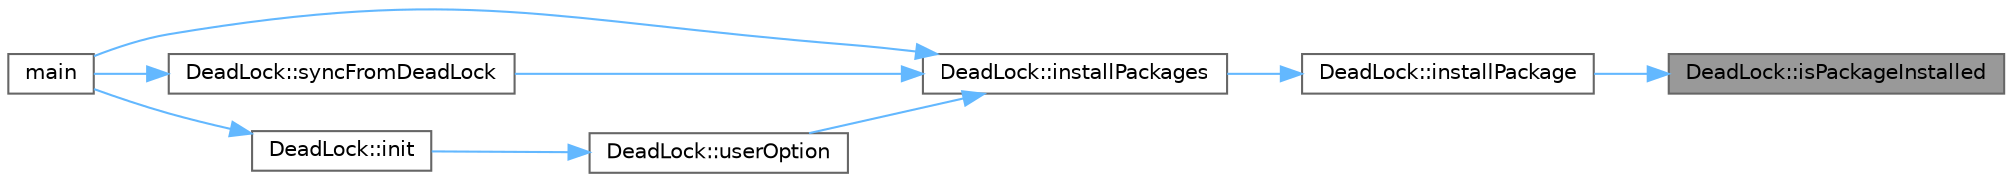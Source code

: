 digraph "DeadLock::isPackageInstalled"
{
 // INTERACTIVE_SVG=YES
 // LATEX_PDF_SIZE
  bgcolor="transparent";
  edge [fontname=Helvetica,fontsize=10,labelfontname=Helvetica,labelfontsize=10];
  node [fontname=Helvetica,fontsize=10,shape=box,height=0.2,width=0.4];
  rankdir="RL";
  Node1 [id="Node000001",label="DeadLock::isPackageInstalled",height=0.2,width=0.4,color="gray40", fillcolor="grey60", style="filled", fontcolor="black",tooltip=" "];
  Node1 -> Node2 [id="edge1_Node000001_Node000002",dir="back",color="steelblue1",style="solid",tooltip=" "];
  Node2 [id="Node000002",label="DeadLock::installPackage",height=0.2,width=0.4,color="grey40", fillcolor="white", style="filled",URL="$class_dead_lock.html#a40480fcbee6ccead7000e3c2556a3d7a",tooltip=" "];
  Node2 -> Node3 [id="edge2_Node000002_Node000003",dir="back",color="steelblue1",style="solid",tooltip=" "];
  Node3 [id="Node000003",label="DeadLock::installPackages",height=0.2,width=0.4,color="grey40", fillcolor="white", style="filled",URL="$class_dead_lock.html#a565f27b2b1c9f885ea2b58b8f5225ac7",tooltip=" "];
  Node3 -> Node4 [id="edge3_Node000003_Node000004",dir="back",color="steelblue1",style="solid",tooltip=" "];
  Node4 [id="Node000004",label="main",height=0.2,width=0.4,color="grey40", fillcolor="white", style="filled",URL="$lock_8cpp.html#a3c04138a5bfe5d72780bb7e82a18e627",tooltip=" "];
  Node3 -> Node5 [id="edge4_Node000003_Node000005",dir="back",color="steelblue1",style="solid",tooltip=" "];
  Node5 [id="Node000005",label="DeadLock::syncFromDeadLock",height=0.2,width=0.4,color="grey40", fillcolor="white", style="filled",URL="$class_dead_lock.html#aa0e0017534296c8faa8cc654cd49ae03",tooltip=" "];
  Node5 -> Node4 [id="edge5_Node000005_Node000004",dir="back",color="steelblue1",style="solid",tooltip=" "];
  Node3 -> Node6 [id="edge6_Node000003_Node000006",dir="back",color="steelblue1",style="solid",tooltip=" "];
  Node6 [id="Node000006",label="DeadLock::userOption",height=0.2,width=0.4,color="grey40", fillcolor="white", style="filled",URL="$class_dead_lock.html#ae4bbbcb2aa5a7a9fc269f97e540bade7",tooltip=" "];
  Node6 -> Node7 [id="edge7_Node000006_Node000007",dir="back",color="steelblue1",style="solid",tooltip=" "];
  Node7 [id="Node000007",label="DeadLock::init",height=0.2,width=0.4,color="grey40", fillcolor="white", style="filled",URL="$class_dead_lock.html#aa36429bebaa3c7db030508545bee6c14",tooltip="Initializes the environment and creates project."];
  Node7 -> Node4 [id="edge8_Node000007_Node000004",dir="back",color="steelblue1",style="solid",tooltip=" "];
}
